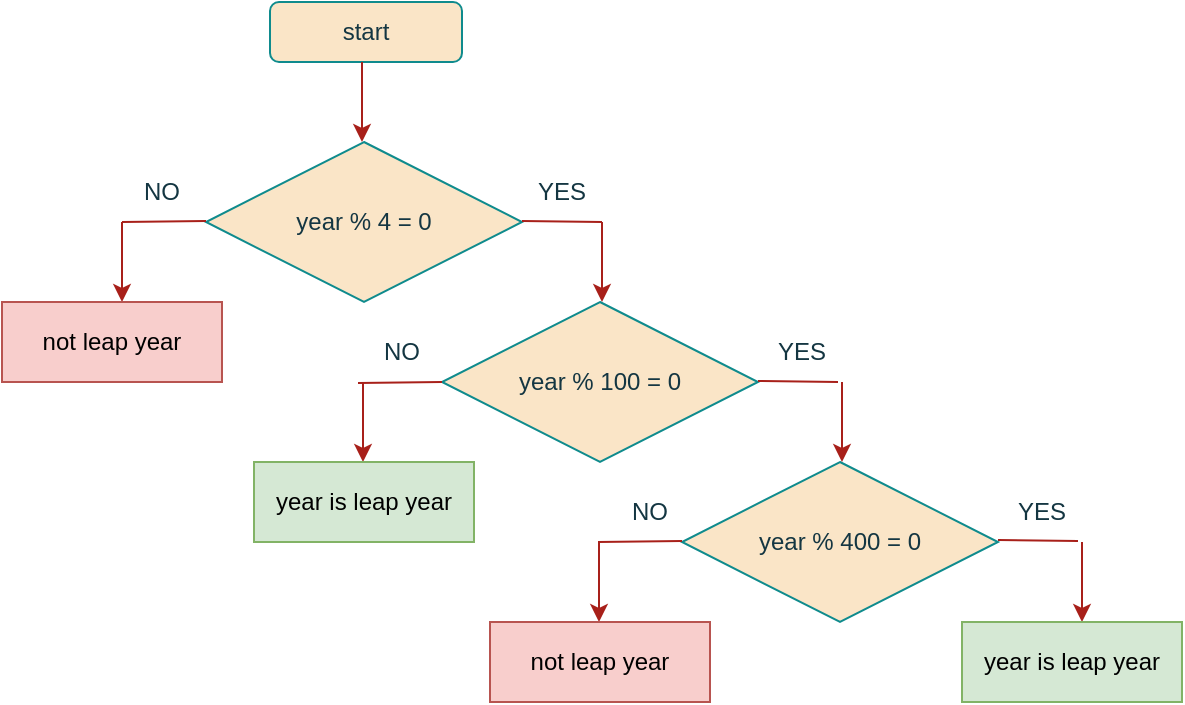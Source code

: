 <mxfile version="21.0.6" type="github"><diagram name="Stránka-1" id="JpITXVIN7GXaXfJvAz2A"><mxGraphModel dx="1010" dy="550" grid="1" gridSize="10" guides="1" tooltips="1" connect="1" arrows="1" fold="1" page="1" pageScale="1" pageWidth="827" pageHeight="1169" math="0" shadow="0"><root><mxCell id="0"/><mxCell id="1" parent="0"/><mxCell id="T66gKJ4r2iQOEEauixNh-1" value="start" style="rounded=1;whiteSpace=wrap;html=1;labelBackgroundColor=none;fillColor=#FAE5C7;strokeColor=#0F8B8D;fontColor=#143642;" vertex="1" parent="1"><mxGeometry x="354" y="50" width="96" height="30" as="geometry"/></mxCell><mxCell id="T66gKJ4r2iQOEEauixNh-2" value="" style="endArrow=classic;html=1;rounded=0;labelBackgroundColor=none;fontColor=default;strokeColor=#A8201A;" edge="1" parent="1"><mxGeometry width="50" height="50" relative="1" as="geometry"><mxPoint x="400" y="80" as="sourcePoint"/><mxPoint x="400" y="120" as="targetPoint"/></mxGeometry></mxCell><mxCell id="T66gKJ4r2iQOEEauixNh-3" value="year % 4 = 0" style="rhombus;whiteSpace=wrap;html=1;strokeColor=#0F8B8D;fontColor=#143642;fillColor=#FAE5C7;" vertex="1" parent="1"><mxGeometry x="322" y="120" width="158" height="80" as="geometry"/></mxCell><mxCell id="T66gKJ4r2iQOEEauixNh-4" value="" style="endArrow=none;html=1;rounded=0;strokeColor=#A8201A;fontColor=#143642;fillColor=#FAE5C7;" edge="1" parent="1"><mxGeometry width="50" height="50" relative="1" as="geometry"><mxPoint x="280" y="160" as="sourcePoint"/><mxPoint x="322" y="159.5" as="targetPoint"/></mxGeometry></mxCell><mxCell id="T66gKJ4r2iQOEEauixNh-5" value="" style="endArrow=none;html=1;rounded=0;strokeColor=#A8201A;fontColor=#143642;fillColor=#FAE5C7;" edge="1" parent="1"><mxGeometry width="50" height="50" relative="1" as="geometry"><mxPoint x="480" y="159.5" as="sourcePoint"/><mxPoint x="520" y="160" as="targetPoint"/></mxGeometry></mxCell><mxCell id="T66gKJ4r2iQOEEauixNh-7" value="" style="endArrow=classic;html=1;rounded=0;labelBackgroundColor=none;fontColor=default;strokeColor=#A8201A;" edge="1" parent="1"><mxGeometry width="50" height="50" relative="1" as="geometry"><mxPoint x="280" y="160" as="sourcePoint"/><mxPoint x="280" y="200" as="targetPoint"/></mxGeometry></mxCell><mxCell id="T66gKJ4r2iQOEEauixNh-9" value="" style="endArrow=classic;html=1;rounded=0;labelBackgroundColor=none;fontColor=default;strokeColor=#A8201A;" edge="1" parent="1"><mxGeometry width="50" height="50" relative="1" as="geometry"><mxPoint x="520" y="160" as="sourcePoint"/><mxPoint x="520" y="200" as="targetPoint"/></mxGeometry></mxCell><mxCell id="T66gKJ4r2iQOEEauixNh-10" value="not leap year" style="rounded=0;whiteSpace=wrap;html=1;strokeColor=#b85450;fillColor=#f8cecc;" vertex="1" parent="1"><mxGeometry x="220" y="200" width="110" height="40" as="geometry"/></mxCell><mxCell id="T66gKJ4r2iQOEEauixNh-11" value="year % 100 = 0" style="rhombus;whiteSpace=wrap;html=1;strokeColor=#0F8B8D;fontColor=#143642;fillColor=#FAE5C7;" vertex="1" parent="1"><mxGeometry x="440" y="200" width="158" height="80" as="geometry"/></mxCell><mxCell id="T66gKJ4r2iQOEEauixNh-12" value="year % 400 = 0" style="rhombus;whiteSpace=wrap;html=1;strokeColor=#0F8B8D;fontColor=#143642;fillColor=#FAE5C7;" vertex="1" parent="1"><mxGeometry x="560" y="280" width="158" height="80" as="geometry"/></mxCell><mxCell id="T66gKJ4r2iQOEEauixNh-13" value="" style="endArrow=none;html=1;rounded=0;strokeColor=#A8201A;fontColor=#143642;fillColor=#FAE5C7;" edge="1" parent="1"><mxGeometry width="50" height="50" relative="1" as="geometry"><mxPoint x="598" y="239.5" as="sourcePoint"/><mxPoint x="638" y="240" as="targetPoint"/></mxGeometry></mxCell><mxCell id="T66gKJ4r2iQOEEauixNh-14" value="" style="endArrow=classic;html=1;rounded=0;labelBackgroundColor=none;fontColor=default;strokeColor=#A8201A;" edge="1" parent="1"><mxGeometry width="50" height="50" relative="1" as="geometry"><mxPoint x="640" y="240" as="sourcePoint"/><mxPoint x="640" y="280" as="targetPoint"/></mxGeometry></mxCell><mxCell id="T66gKJ4r2iQOEEauixNh-15" value="" style="endArrow=none;html=1;rounded=0;strokeColor=#A8201A;fontColor=#143642;fillColor=#FAE5C7;" edge="1" parent="1"><mxGeometry width="50" height="50" relative="1" as="geometry"><mxPoint x="398" y="240.5" as="sourcePoint"/><mxPoint x="440" y="240" as="targetPoint"/></mxGeometry></mxCell><mxCell id="T66gKJ4r2iQOEEauixNh-16" value="" style="endArrow=classic;html=1;rounded=0;labelBackgroundColor=none;fontColor=default;strokeColor=#A8201A;" edge="1" parent="1"><mxGeometry width="50" height="50" relative="1" as="geometry"><mxPoint x="400.5" y="240" as="sourcePoint"/><mxPoint x="400.5" y="280" as="targetPoint"/></mxGeometry></mxCell><mxCell id="T66gKJ4r2iQOEEauixNh-19" value="" style="endArrow=classic;html=1;rounded=0;labelBackgroundColor=none;fontColor=default;strokeColor=#A8201A;" edge="1" parent="1"><mxGeometry width="50" height="50" relative="1" as="geometry"><mxPoint x="518.5" y="320" as="sourcePoint"/><mxPoint x="518.5" y="360" as="targetPoint"/></mxGeometry></mxCell><mxCell id="T66gKJ4r2iQOEEauixNh-20" value="" style="endArrow=none;html=1;rounded=0;strokeColor=#A8201A;fontColor=#143642;fillColor=#FAE5C7;" edge="1" parent="1"><mxGeometry width="50" height="50" relative="1" as="geometry"><mxPoint x="518" y="320" as="sourcePoint"/><mxPoint x="560" y="319.5" as="targetPoint"/></mxGeometry></mxCell><mxCell id="T66gKJ4r2iQOEEauixNh-22" value="not leap year" style="rounded=0;whiteSpace=wrap;html=1;strokeColor=#b85450;fillColor=#f8cecc;" vertex="1" parent="1"><mxGeometry x="464" y="360" width="110" height="40" as="geometry"/></mxCell><mxCell id="T66gKJ4r2iQOEEauixNh-23" value="" style="endArrow=none;html=1;rounded=0;strokeColor=#A8201A;fontColor=#143642;fillColor=#FAE5C7;" edge="1" parent="1"><mxGeometry width="50" height="50" relative="1" as="geometry"><mxPoint x="718" y="319" as="sourcePoint"/><mxPoint x="758" y="319.5" as="targetPoint"/></mxGeometry></mxCell><mxCell id="T66gKJ4r2iQOEEauixNh-24" value="" style="endArrow=classic;html=1;rounded=0;labelBackgroundColor=none;fontColor=default;strokeColor=#A8201A;" edge="1" parent="1"><mxGeometry width="50" height="50" relative="1" as="geometry"><mxPoint x="760" y="320" as="sourcePoint"/><mxPoint x="760" y="360" as="targetPoint"/></mxGeometry></mxCell><mxCell id="T66gKJ4r2iQOEEauixNh-25" value="year is leap year" style="rounded=0;whiteSpace=wrap;html=1;strokeColor=#82b366;fillColor=#d5e8d4;" vertex="1" parent="1"><mxGeometry x="700" y="360" width="110" height="40" as="geometry"/></mxCell><mxCell id="T66gKJ4r2iQOEEauixNh-26" value="NO" style="text;html=1;strokeColor=none;fillColor=none;align=center;verticalAlign=middle;whiteSpace=wrap;rounded=0;fontColor=#143642;" vertex="1" parent="1"><mxGeometry x="270" y="130" width="60" height="30" as="geometry"/></mxCell><mxCell id="T66gKJ4r2iQOEEauixNh-27" value="NO" style="text;html=1;strokeColor=none;fillColor=none;align=center;verticalAlign=middle;whiteSpace=wrap;rounded=0;fontColor=#143642;" vertex="1" parent="1"><mxGeometry x="390" y="210" width="60" height="30" as="geometry"/></mxCell><mxCell id="T66gKJ4r2iQOEEauixNh-28" value="NO" style="text;html=1;strokeColor=none;fillColor=none;align=center;verticalAlign=middle;whiteSpace=wrap;rounded=0;fontColor=#143642;" vertex="1" parent="1"><mxGeometry x="514" y="290" width="60" height="30" as="geometry"/></mxCell><mxCell id="T66gKJ4r2iQOEEauixNh-29" value="YES" style="text;html=1;strokeColor=none;fillColor=none;align=center;verticalAlign=middle;whiteSpace=wrap;rounded=0;fontColor=#143642;" vertex="1" parent="1"><mxGeometry x="470" y="130" width="60" height="30" as="geometry"/></mxCell><mxCell id="T66gKJ4r2iQOEEauixNh-30" value="YES" style="text;html=1;strokeColor=none;fillColor=none;align=center;verticalAlign=middle;whiteSpace=wrap;rounded=0;fontColor=#143642;" vertex="1" parent="1"><mxGeometry x="590" y="210" width="60" height="30" as="geometry"/></mxCell><mxCell id="T66gKJ4r2iQOEEauixNh-31" value="YES" style="text;html=1;strokeColor=none;fillColor=none;align=center;verticalAlign=middle;whiteSpace=wrap;rounded=0;fontColor=#143642;" vertex="1" parent="1"><mxGeometry x="710" y="290" width="60" height="30" as="geometry"/></mxCell><mxCell id="T66gKJ4r2iQOEEauixNh-32" value="year is leap year" style="rounded=0;whiteSpace=wrap;html=1;strokeColor=#82b366;fillColor=#d5e8d4;" vertex="1" parent="1"><mxGeometry x="346" y="280" width="110" height="40" as="geometry"/></mxCell></root></mxGraphModel></diagram></mxfile>